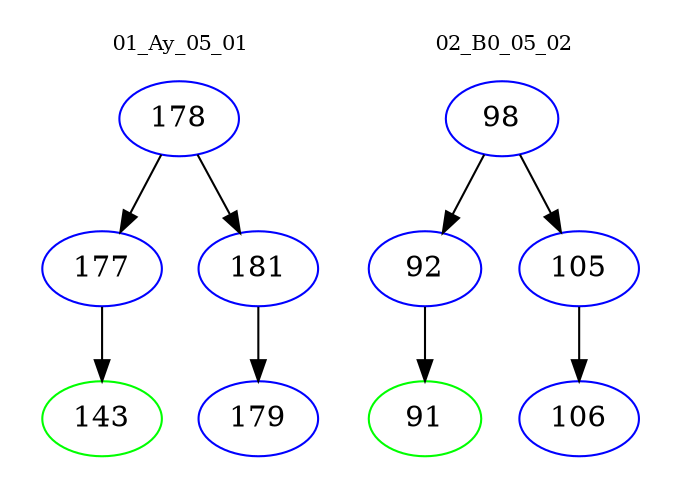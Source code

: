 digraph{
subgraph cluster_0 {
color = white
label = "01_Ay_05_01";
fontsize=10;
T0_178 [label="178", color="blue"]
T0_178 -> T0_177 [color="black"]
T0_177 [label="177", color="blue"]
T0_177 -> T0_143 [color="black"]
T0_143 [label="143", color="green"]
T0_178 -> T0_181 [color="black"]
T0_181 [label="181", color="blue"]
T0_181 -> T0_179 [color="black"]
T0_179 [label="179", color="blue"]
}
subgraph cluster_1 {
color = white
label = "02_B0_05_02";
fontsize=10;
T1_98 [label="98", color="blue"]
T1_98 -> T1_92 [color="black"]
T1_92 [label="92", color="blue"]
T1_92 -> T1_91 [color="black"]
T1_91 [label="91", color="green"]
T1_98 -> T1_105 [color="black"]
T1_105 [label="105", color="blue"]
T1_105 -> T1_106 [color="black"]
T1_106 [label="106", color="blue"]
}
}
